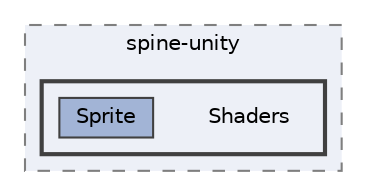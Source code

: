 digraph "external/spine-runtimes/spine-unity/Assets/Spine/Runtime/spine-unity/Shaders"
{
 // LATEX_PDF_SIZE
  bgcolor="transparent";
  edge [fontname=Helvetica,fontsize=10,labelfontname=Helvetica,labelfontsize=10];
  node [fontname=Helvetica,fontsize=10,shape=box,height=0.2,width=0.4];
  compound=true
  subgraph clusterdir_29312ea1eca7bcd3e4a69dea1c531ce3 {
    graph [ bgcolor="#edf0f7", pencolor="grey50", label="spine-unity", fontname=Helvetica,fontsize=10 style="filled,dashed", URL="dir_29312ea1eca7bcd3e4a69dea1c531ce3.html",tooltip=""]
  subgraph clusterdir_ce9c47b4fd3399518bc8e17b8e03afd6 {
    graph [ bgcolor="#edf0f7", pencolor="grey25", label="", fontname=Helvetica,fontsize=10 style="filled,bold", URL="dir_ce9c47b4fd3399518bc8e17b8e03afd6.html",tooltip=""]
    dir_ce9c47b4fd3399518bc8e17b8e03afd6 [shape=plaintext, label="Shaders"];
  dir_a53294a280e59d27c0716a078d908723 [label="Sprite", fillcolor="#a2b4d6", color="grey25", style="filled", URL="dir_a53294a280e59d27c0716a078d908723.html",tooltip=""];
  }
  }
}
